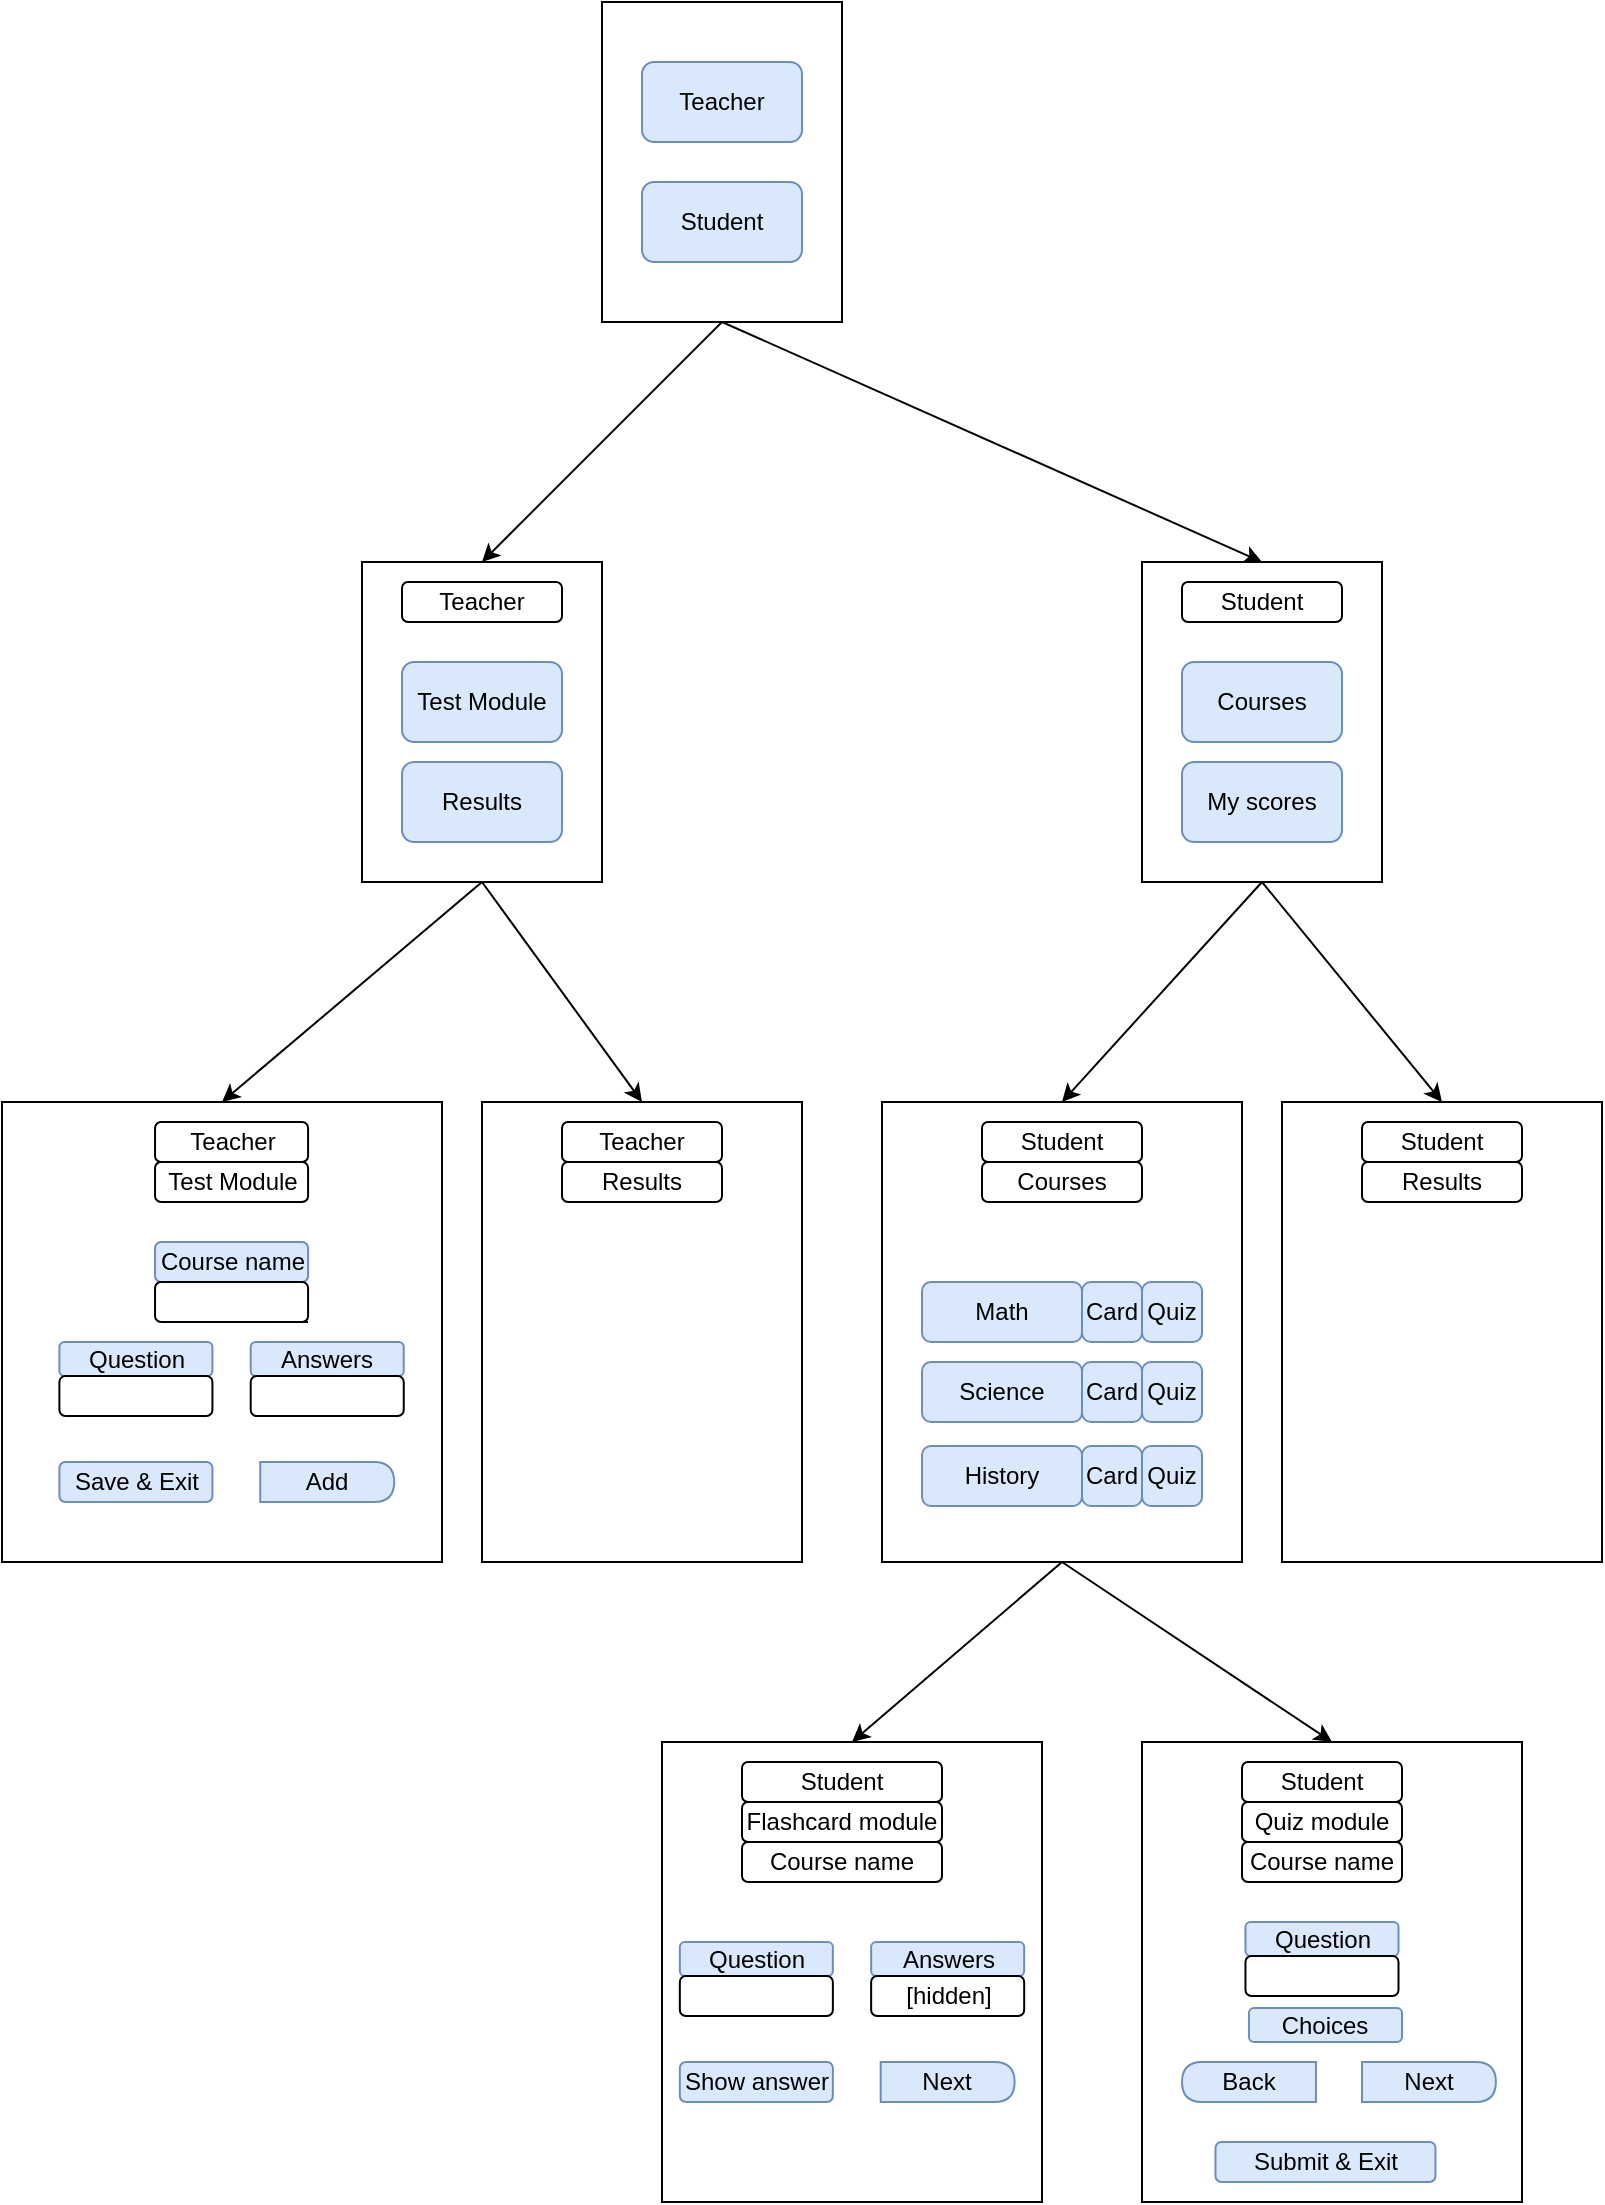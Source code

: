 <mxfile version="14.4.3" type="github">
  <diagram id="hvX6cJB68AbvuT4Z8Mye" name="Page-1">
    <mxGraphModel dx="899" dy="473" grid="1" gridSize="10" guides="1" tooltips="1" connect="1" arrows="1" fold="1" page="1" pageScale="1" pageWidth="827" pageHeight="1169" math="0" shadow="0">
      <root>
        <mxCell id="0" />
        <mxCell id="1" parent="0" />
        <mxCell id="MxpjGIcNitxCNoVR-P4U-1" value="" style="rounded=0;whiteSpace=wrap;html=1;" parent="1" vertex="1">
          <mxGeometry x="310" y="50" width="120" height="160" as="geometry" />
        </mxCell>
        <mxCell id="MxpjGIcNitxCNoVR-P4U-2" value="" style="endArrow=classic;html=1;exitX=0.5;exitY=1;exitDx=0;exitDy=0;entryX=0.5;entryY=0;entryDx=0;entryDy=0;" parent="1" source="MxpjGIcNitxCNoVR-P4U-1" target="MxpjGIcNitxCNoVR-P4U-30" edge="1">
          <mxGeometry width="50" height="50" relative="1" as="geometry">
            <mxPoint x="290" y="370" as="sourcePoint" />
            <mxPoint x="480" y="320" as="targetPoint" />
          </mxGeometry>
        </mxCell>
        <mxCell id="MxpjGIcNitxCNoVR-P4U-3" value="" style="endArrow=classic;html=1;exitX=0.5;exitY=1;exitDx=0;exitDy=0;entryX=0.5;entryY=0;entryDx=0;entryDy=0;" parent="1" source="MxpjGIcNitxCNoVR-P4U-1" target="MxpjGIcNitxCNoVR-P4U-6" edge="1">
          <mxGeometry width="50" height="50" relative="1" as="geometry">
            <mxPoint x="380" y="220" as="sourcePoint" />
            <mxPoint x="270" y="320" as="targetPoint" />
          </mxGeometry>
        </mxCell>
        <mxCell id="MxpjGIcNitxCNoVR-P4U-4" value="Teacher" style="rounded=1;whiteSpace=wrap;html=1;fillColor=#dae8fc;strokeColor=#6c8ebf;" parent="1" vertex="1">
          <mxGeometry x="330" y="80" width="80" height="40" as="geometry" />
        </mxCell>
        <mxCell id="MxpjGIcNitxCNoVR-P4U-5" value="Student" style="rounded=1;whiteSpace=wrap;html=1;fillColor=#dae8fc;strokeColor=#6c8ebf;" parent="1" vertex="1">
          <mxGeometry x="330" y="140" width="80" height="40" as="geometry" />
        </mxCell>
        <mxCell id="MxpjGIcNitxCNoVR-P4U-6" value="" style="rounded=0;whiteSpace=wrap;html=1;" parent="1" vertex="1">
          <mxGeometry x="190" y="330" width="120" height="160" as="geometry" />
        </mxCell>
        <mxCell id="MxpjGIcNitxCNoVR-P4U-7" value="Teacher" style="rounded=1;whiteSpace=wrap;html=1;" parent="1" vertex="1">
          <mxGeometry x="210" y="340" width="80" height="20" as="geometry" />
        </mxCell>
        <mxCell id="MxpjGIcNitxCNoVR-P4U-8" value="Test Module" style="rounded=1;whiteSpace=wrap;html=1;fillColor=#dae8fc;strokeColor=#6c8ebf;" parent="1" vertex="1">
          <mxGeometry x="210" y="380" width="80" height="40" as="geometry" />
        </mxCell>
        <mxCell id="MxpjGIcNitxCNoVR-P4U-9" value="Results" style="rounded=1;whiteSpace=wrap;html=1;fillColor=#dae8fc;strokeColor=#6c8ebf;" parent="1" vertex="1">
          <mxGeometry x="210" y="430" width="80" height="40" as="geometry" />
        </mxCell>
        <mxCell id="MxpjGIcNitxCNoVR-P4U-10" value="" style="endArrow=classic;html=1;exitX=0.5;exitY=1;exitDx=0;exitDy=0;entryX=0.5;entryY=0;entryDx=0;entryDy=0;" parent="1" source="MxpjGIcNitxCNoVR-P4U-6" target="MxpjGIcNitxCNoVR-P4U-13" edge="1">
          <mxGeometry width="50" height="50" relative="1" as="geometry">
            <mxPoint x="250" y="525" as="sourcePoint" />
            <mxPoint x="180" y="590" as="targetPoint" />
          </mxGeometry>
        </mxCell>
        <mxCell id="MxpjGIcNitxCNoVR-P4U-11" value="" style="endArrow=classic;html=1;exitX=0.5;exitY=1;exitDx=0;exitDy=0;entryX=0.5;entryY=0;entryDx=0;entryDy=0;" parent="1" source="MxpjGIcNitxCNoVR-P4U-6" target="MxpjGIcNitxCNoVR-P4U-26" edge="1">
          <mxGeometry width="50" height="50" relative="1" as="geometry">
            <mxPoint x="260" y="500" as="sourcePoint" />
            <mxPoint x="225" y="610" as="targetPoint" />
          </mxGeometry>
        </mxCell>
        <mxCell id="MxpjGIcNitxCNoVR-P4U-12" value="" style="group" parent="1" vertex="1" connectable="0">
          <mxGeometry x="10" y="600" width="220" height="230" as="geometry" />
        </mxCell>
        <mxCell id="MxpjGIcNitxCNoVR-P4U-13" value="" style="rounded=0;whiteSpace=wrap;html=1;" parent="MxpjGIcNitxCNoVR-P4U-12" vertex="1">
          <mxGeometry width="220" height="230" as="geometry" />
        </mxCell>
        <mxCell id="MxpjGIcNitxCNoVR-P4U-14" value="Teacher" style="rounded=1;whiteSpace=wrap;html=1;" parent="MxpjGIcNitxCNoVR-P4U-12" vertex="1">
          <mxGeometry x="76.522" y="10" width="76.522" height="20" as="geometry" />
        </mxCell>
        <mxCell id="MxpjGIcNitxCNoVR-P4U-15" style="edgeStyle=orthogonalEdgeStyle;rounded=0;orthogonalLoop=1;jettySize=auto;html=1;exitX=1;exitY=0;exitDx=0;exitDy=0;fontSize=8;" parent="MxpjGIcNitxCNoVR-P4U-12" edge="1">
          <mxGeometry relative="1" as="geometry">
            <mxPoint x="153.043" y="110" as="sourcePoint" />
            <mxPoint x="148.261" y="90" as="targetPoint" />
          </mxGeometry>
        </mxCell>
        <mxCell id="MxpjGIcNitxCNoVR-P4U-16" value="Question" style="rounded=1;whiteSpace=wrap;html=1;fillColor=#dae8fc;strokeColor=#6c8ebf;" parent="MxpjGIcNitxCNoVR-P4U-12" vertex="1">
          <mxGeometry x="28.696" y="120" width="76.522" height="17" as="geometry" />
        </mxCell>
        <mxCell id="MxpjGIcNitxCNoVR-P4U-17" value="Test Module" style="rounded=1;whiteSpace=wrap;html=1;" parent="MxpjGIcNitxCNoVR-P4U-12" vertex="1">
          <mxGeometry x="76.522" y="30" width="76.522" height="20" as="geometry" />
        </mxCell>
        <mxCell id="MxpjGIcNitxCNoVR-P4U-18" value="Course name" style="rounded=1;whiteSpace=wrap;html=1;fillColor=#dae8fc;strokeColor=#6c8ebf;" parent="MxpjGIcNitxCNoVR-P4U-12" vertex="1">
          <mxGeometry x="76.522" y="70" width="76.522" height="20" as="geometry" />
        </mxCell>
        <mxCell id="MxpjGIcNitxCNoVR-P4U-19" value="" style="rounded=1;whiteSpace=wrap;html=1;" parent="MxpjGIcNitxCNoVR-P4U-12" vertex="1">
          <mxGeometry x="76.522" y="90" width="76.522" height="20" as="geometry" />
        </mxCell>
        <mxCell id="MxpjGIcNitxCNoVR-P4U-20" value="" style="rounded=1;whiteSpace=wrap;html=1;" parent="MxpjGIcNitxCNoVR-P4U-12" vertex="1">
          <mxGeometry x="28.696" y="137" width="76.522" height="20" as="geometry" />
        </mxCell>
        <mxCell id="MxpjGIcNitxCNoVR-P4U-21" value="Answers" style="rounded=1;whiteSpace=wrap;html=1;fillColor=#dae8fc;strokeColor=#6c8ebf;" parent="MxpjGIcNitxCNoVR-P4U-12" vertex="1">
          <mxGeometry x="124.348" y="120" width="76.522" height="17" as="geometry" />
        </mxCell>
        <mxCell id="MxpjGIcNitxCNoVR-P4U-22" value="" style="rounded=1;whiteSpace=wrap;html=1;" parent="MxpjGIcNitxCNoVR-P4U-12" vertex="1">
          <mxGeometry x="124.348" y="137" width="76.522" height="20" as="geometry" />
        </mxCell>
        <mxCell id="MxpjGIcNitxCNoVR-P4U-23" value="Add" style="shape=delay;whiteSpace=wrap;html=1;fontSize=12;fillColor=#dae8fc;strokeColor=#6c8ebf;" parent="MxpjGIcNitxCNoVR-P4U-12" vertex="1">
          <mxGeometry x="129.13" y="180" width="66.957" height="20" as="geometry" />
        </mxCell>
        <mxCell id="MxpjGIcNitxCNoVR-P4U-24" value="Save &amp;amp; Exit" style="rounded=1;whiteSpace=wrap;html=1;fillColor=#dae8fc;strokeColor=#6c8ebf;" parent="MxpjGIcNitxCNoVR-P4U-12" vertex="1">
          <mxGeometry x="28.696" y="180" width="76.522" height="20" as="geometry" />
        </mxCell>
        <mxCell id="MxpjGIcNitxCNoVR-P4U-25" value="" style="group" parent="1" vertex="1" connectable="0">
          <mxGeometry x="250" y="600" width="160" height="230" as="geometry" />
        </mxCell>
        <mxCell id="MxpjGIcNitxCNoVR-P4U-26" value="" style="rounded=0;whiteSpace=wrap;html=1;" parent="MxpjGIcNitxCNoVR-P4U-25" vertex="1">
          <mxGeometry width="160" height="230" as="geometry" />
        </mxCell>
        <mxCell id="MxpjGIcNitxCNoVR-P4U-27" value="Teacher" style="rounded=1;whiteSpace=wrap;html=1;" parent="MxpjGIcNitxCNoVR-P4U-25" vertex="1">
          <mxGeometry x="40" y="10" width="80" height="20" as="geometry" />
        </mxCell>
        <mxCell id="MxpjGIcNitxCNoVR-P4U-28" value="Results" style="rounded=1;whiteSpace=wrap;html=1;" parent="MxpjGIcNitxCNoVR-P4U-25" vertex="1">
          <mxGeometry x="40" y="30" width="80" height="20" as="geometry" />
        </mxCell>
        <mxCell id="MxpjGIcNitxCNoVR-P4U-29" value="" style="group" parent="1" vertex="1" connectable="0">
          <mxGeometry x="580" y="330" width="120" height="160" as="geometry" />
        </mxCell>
        <mxCell id="MxpjGIcNitxCNoVR-P4U-30" value="" style="rounded=0;whiteSpace=wrap;html=1;" parent="MxpjGIcNitxCNoVR-P4U-29" vertex="1">
          <mxGeometry width="120" height="160" as="geometry" />
        </mxCell>
        <mxCell id="MxpjGIcNitxCNoVR-P4U-31" value="Student" style="rounded=1;whiteSpace=wrap;html=1;" parent="MxpjGIcNitxCNoVR-P4U-29" vertex="1">
          <mxGeometry x="20" y="10" width="80" height="20" as="geometry" />
        </mxCell>
        <mxCell id="MxpjGIcNitxCNoVR-P4U-32" value="Courses" style="rounded=1;whiteSpace=wrap;html=1;fillColor=#dae8fc;strokeColor=#6c8ebf;" parent="MxpjGIcNitxCNoVR-P4U-29" vertex="1">
          <mxGeometry x="20" y="50" width="80" height="40" as="geometry" />
        </mxCell>
        <mxCell id="MxpjGIcNitxCNoVR-P4U-33" value="My scores" style="rounded=1;whiteSpace=wrap;html=1;fillColor=#dae8fc;strokeColor=#6c8ebf;" parent="MxpjGIcNitxCNoVR-P4U-29" vertex="1">
          <mxGeometry x="20" y="100" width="80" height="40" as="geometry" />
        </mxCell>
        <mxCell id="MxpjGIcNitxCNoVR-P4U-34" value="" style="group" parent="1" vertex="1" connectable="0">
          <mxGeometry x="650" y="600" width="160" height="230" as="geometry" />
        </mxCell>
        <mxCell id="MxpjGIcNitxCNoVR-P4U-35" value="" style="rounded=0;whiteSpace=wrap;html=1;" parent="MxpjGIcNitxCNoVR-P4U-34" vertex="1">
          <mxGeometry width="160" height="230" as="geometry" />
        </mxCell>
        <mxCell id="MxpjGIcNitxCNoVR-P4U-36" value="Student" style="rounded=1;whiteSpace=wrap;html=1;" parent="MxpjGIcNitxCNoVR-P4U-34" vertex="1">
          <mxGeometry x="40" y="10" width="80" height="20" as="geometry" />
        </mxCell>
        <mxCell id="MxpjGIcNitxCNoVR-P4U-37" value="Results" style="rounded=1;whiteSpace=wrap;html=1;" parent="MxpjGIcNitxCNoVR-P4U-34" vertex="1">
          <mxGeometry x="40" y="30" width="80" height="20" as="geometry" />
        </mxCell>
        <mxCell id="MxpjGIcNitxCNoVR-P4U-38" value="" style="endArrow=classic;html=1;exitX=0.5;exitY=1;exitDx=0;exitDy=0;entryX=0.5;entryY=0;entryDx=0;entryDy=0;" parent="1" source="MxpjGIcNitxCNoVR-P4U-30" target="MxpjGIcNitxCNoVR-P4U-35" edge="1">
          <mxGeometry width="50" height="50" relative="1" as="geometry">
            <mxPoint x="670" y="490" as="sourcePoint" />
            <mxPoint x="750" y="600" as="targetPoint" />
          </mxGeometry>
        </mxCell>
        <mxCell id="MxpjGIcNitxCNoVR-P4U-39" value="" style="endArrow=classic;html=1;exitX=0.5;exitY=1;exitDx=0;exitDy=0;entryX=0.5;entryY=0;entryDx=0;entryDy=0;" parent="1" source="MxpjGIcNitxCNoVR-P4U-30" target="MxpjGIcNitxCNoVR-P4U-40" edge="1">
          <mxGeometry width="50" height="50" relative="1" as="geometry">
            <mxPoint x="570" y="500" as="sourcePoint" />
            <mxPoint x="650" y="610" as="targetPoint" />
          </mxGeometry>
        </mxCell>
        <mxCell id="MxpjGIcNitxCNoVR-P4U-40" value="" style="rounded=0;whiteSpace=wrap;html=1;" parent="1" vertex="1">
          <mxGeometry x="450" y="600" width="180" height="230" as="geometry" />
        </mxCell>
        <mxCell id="MxpjGIcNitxCNoVR-P4U-41" value="Math" style="rounded=1;whiteSpace=wrap;html=1;fillColor=#dae8fc;strokeColor=#6c8ebf;" parent="1" vertex="1">
          <mxGeometry x="470" y="690" width="80" height="30" as="geometry" />
        </mxCell>
        <mxCell id="MxpjGIcNitxCNoVR-P4U-42" value="Science" style="rounded=1;whiteSpace=wrap;html=1;fillColor=#dae8fc;strokeColor=#6c8ebf;" parent="1" vertex="1">
          <mxGeometry x="470" y="730" width="80" height="30" as="geometry" />
        </mxCell>
        <mxCell id="MxpjGIcNitxCNoVR-P4U-43" value="History" style="rounded=1;whiteSpace=wrap;html=1;fillColor=#dae8fc;strokeColor=#6c8ebf;" parent="1" vertex="1">
          <mxGeometry x="470" y="772" width="80" height="30" as="geometry" />
        </mxCell>
        <mxCell id="MxpjGIcNitxCNoVR-P4U-44" value="Student" style="rounded=1;whiteSpace=wrap;html=1;" parent="1" vertex="1">
          <mxGeometry x="500" y="610" width="80" height="20" as="geometry" />
        </mxCell>
        <mxCell id="MxpjGIcNitxCNoVR-P4U-45" value="Courses" style="rounded=1;whiteSpace=wrap;html=1;" parent="1" vertex="1">
          <mxGeometry x="500" y="630" width="80" height="20" as="geometry" />
        </mxCell>
        <mxCell id="MxpjGIcNitxCNoVR-P4U-46" value="Card" style="rounded=1;whiteSpace=wrap;html=1;fillColor=#dae8fc;strokeColor=#6c8ebf;" parent="1" vertex="1">
          <mxGeometry x="550" y="690" width="30" height="30" as="geometry" />
        </mxCell>
        <mxCell id="MxpjGIcNitxCNoVR-P4U-47" value="Quiz" style="rounded=1;whiteSpace=wrap;html=1;fillColor=#dae8fc;strokeColor=#6c8ebf;" parent="1" vertex="1">
          <mxGeometry x="580" y="690" width="30" height="30" as="geometry" />
        </mxCell>
        <mxCell id="MxpjGIcNitxCNoVR-P4U-48" value="Card" style="rounded=1;whiteSpace=wrap;html=1;fillColor=#dae8fc;strokeColor=#6c8ebf;" parent="1" vertex="1">
          <mxGeometry x="550" y="730" width="30" height="30" as="geometry" />
        </mxCell>
        <mxCell id="MxpjGIcNitxCNoVR-P4U-49" value="Quiz" style="rounded=1;whiteSpace=wrap;html=1;fillColor=#dae8fc;strokeColor=#6c8ebf;" parent="1" vertex="1">
          <mxGeometry x="580" y="730" width="30" height="30" as="geometry" />
        </mxCell>
        <mxCell id="MxpjGIcNitxCNoVR-P4U-50" value="Card" style="rounded=1;whiteSpace=wrap;html=1;fillColor=#dae8fc;strokeColor=#6c8ebf;" parent="1" vertex="1">
          <mxGeometry x="550" y="772" width="30" height="30" as="geometry" />
        </mxCell>
        <mxCell id="MxpjGIcNitxCNoVR-P4U-51" value="Quiz" style="rounded=1;whiteSpace=wrap;html=1;fillColor=#dae8fc;strokeColor=#6c8ebf;" parent="1" vertex="1">
          <mxGeometry x="580" y="772" width="30" height="30" as="geometry" />
        </mxCell>
        <mxCell id="MxpjGIcNitxCNoVR-P4U-52" value="" style="group" parent="1" vertex="1" connectable="0">
          <mxGeometry x="340" y="920" width="190" height="230" as="geometry" />
        </mxCell>
        <mxCell id="MxpjGIcNitxCNoVR-P4U-53" value="" style="rounded=0;whiteSpace=wrap;html=1;" parent="MxpjGIcNitxCNoVR-P4U-52" vertex="1">
          <mxGeometry width="190" height="230" as="geometry" />
        </mxCell>
        <mxCell id="MxpjGIcNitxCNoVR-P4U-54" value="Student" style="rounded=1;whiteSpace=wrap;html=1;" parent="MxpjGIcNitxCNoVR-P4U-52" vertex="1">
          <mxGeometry x="40" y="10" width="100" height="20" as="geometry" />
        </mxCell>
        <mxCell id="MxpjGIcNitxCNoVR-P4U-55" value="Flashcard module" style="rounded=1;whiteSpace=wrap;html=1;" parent="MxpjGIcNitxCNoVR-P4U-52" vertex="1">
          <mxGeometry x="40" y="30" width="100" height="20" as="geometry" />
        </mxCell>
        <mxCell id="MxpjGIcNitxCNoVR-P4U-56" value="Question" style="rounded=1;whiteSpace=wrap;html=1;fillColor=#dae8fc;strokeColor=#6c8ebf;" parent="MxpjGIcNitxCNoVR-P4U-52" vertex="1">
          <mxGeometry x="8.916" y="100" width="76.522" height="17" as="geometry" />
        </mxCell>
        <mxCell id="MxpjGIcNitxCNoVR-P4U-57" value="" style="rounded=1;whiteSpace=wrap;html=1;" parent="MxpjGIcNitxCNoVR-P4U-52" vertex="1">
          <mxGeometry x="8.916" y="117" width="76.522" height="20" as="geometry" />
        </mxCell>
        <mxCell id="MxpjGIcNitxCNoVR-P4U-58" value="Answers" style="rounded=1;whiteSpace=wrap;html=1;fillColor=#dae8fc;strokeColor=#6c8ebf;" parent="MxpjGIcNitxCNoVR-P4U-52" vertex="1">
          <mxGeometry x="104.568" y="100" width="76.522" height="17" as="geometry" />
        </mxCell>
        <mxCell id="MxpjGIcNitxCNoVR-P4U-59" value="[hidden]" style="rounded=1;whiteSpace=wrap;html=1;" parent="MxpjGIcNitxCNoVR-P4U-52" vertex="1">
          <mxGeometry x="104.568" y="117" width="76.522" height="20" as="geometry" />
        </mxCell>
        <mxCell id="MxpjGIcNitxCNoVR-P4U-60" value="Next" style="shape=delay;whiteSpace=wrap;html=1;fontSize=12;fillColor=#dae8fc;strokeColor=#6c8ebf;" parent="MxpjGIcNitxCNoVR-P4U-52" vertex="1">
          <mxGeometry x="109.35" y="160" width="66.957" height="20" as="geometry" />
        </mxCell>
        <mxCell id="MxpjGIcNitxCNoVR-P4U-61" value="Show answer" style="rounded=1;whiteSpace=wrap;html=1;fillColor=#dae8fc;strokeColor=#6c8ebf;" parent="MxpjGIcNitxCNoVR-P4U-52" vertex="1">
          <mxGeometry x="8.916" y="160" width="76.522" height="20" as="geometry" />
        </mxCell>
        <mxCell id="MxpjGIcNitxCNoVR-P4U-62" value="Course name" style="rounded=1;whiteSpace=wrap;html=1;" parent="MxpjGIcNitxCNoVR-P4U-52" vertex="1">
          <mxGeometry x="40" y="50" width="100" height="20" as="geometry" />
        </mxCell>
        <mxCell id="MxpjGIcNitxCNoVR-P4U-63" value="" style="group" parent="1" vertex="1" connectable="0">
          <mxGeometry x="580" y="920" width="190" height="230" as="geometry" />
        </mxCell>
        <mxCell id="MxpjGIcNitxCNoVR-P4U-64" value="" style="rounded=0;whiteSpace=wrap;html=1;" parent="MxpjGIcNitxCNoVR-P4U-63" vertex="1">
          <mxGeometry width="190" height="230" as="geometry" />
        </mxCell>
        <mxCell id="MxpjGIcNitxCNoVR-P4U-65" value="Student" style="rounded=1;whiteSpace=wrap;html=1;" parent="MxpjGIcNitxCNoVR-P4U-63" vertex="1">
          <mxGeometry x="50" y="10" width="80" height="20" as="geometry" />
        </mxCell>
        <mxCell id="MxpjGIcNitxCNoVR-P4U-66" value="Quiz module" style="rounded=1;whiteSpace=wrap;html=1;" parent="MxpjGIcNitxCNoVR-P4U-63" vertex="1">
          <mxGeometry x="50" y="30" width="80" height="20" as="geometry" />
        </mxCell>
        <mxCell id="MxpjGIcNitxCNoVR-P4U-67" value="Question" style="rounded=1;whiteSpace=wrap;html=1;fillColor=#dae8fc;strokeColor=#6c8ebf;" parent="MxpjGIcNitxCNoVR-P4U-63" vertex="1">
          <mxGeometry x="51.736" y="90" width="76.522" height="17" as="geometry" />
        </mxCell>
        <mxCell id="MxpjGIcNitxCNoVR-P4U-68" value="" style="rounded=1;whiteSpace=wrap;html=1;" parent="MxpjGIcNitxCNoVR-P4U-63" vertex="1">
          <mxGeometry x="51.736" y="107" width="76.522" height="20" as="geometry" />
        </mxCell>
        <mxCell id="MxpjGIcNitxCNoVR-P4U-69" value="Next" style="shape=delay;whiteSpace=wrap;html=1;fontSize=12;fillColor=#dae8fc;strokeColor=#6c8ebf;" parent="MxpjGIcNitxCNoVR-P4U-63" vertex="1">
          <mxGeometry x="110.0" y="160" width="66.957" height="20" as="geometry" />
        </mxCell>
        <mxCell id="MxpjGIcNitxCNoVR-P4U-70" value="Submit &amp;amp; Exit" style="rounded=1;whiteSpace=wrap;html=1;fillColor=#dae8fc;strokeColor=#6c8ebf;" parent="MxpjGIcNitxCNoVR-P4U-63" vertex="1">
          <mxGeometry x="36.74" y="200" width="110" height="20" as="geometry" />
        </mxCell>
        <mxCell id="MxpjGIcNitxCNoVR-P4U-71" value="Course name" style="rounded=1;whiteSpace=wrap;html=1;" parent="MxpjGIcNitxCNoVR-P4U-63" vertex="1">
          <mxGeometry x="50" y="50" width="80" height="20" as="geometry" />
        </mxCell>
        <mxCell id="MxpjGIcNitxCNoVR-P4U-72" value="Choices" style="rounded=1;whiteSpace=wrap;html=1;fillColor=#dae8fc;strokeColor=#6c8ebf;" parent="MxpjGIcNitxCNoVR-P4U-63" vertex="1">
          <mxGeometry x="53.478" y="133" width="76.522" height="17" as="geometry" />
        </mxCell>
        <mxCell id="MxpjGIcNitxCNoVR-P4U-73" value="Back" style="shape=delay;whiteSpace=wrap;html=1;fontSize=12;fillColor=#dae8fc;strokeColor=#6c8ebf;flipH=1;" parent="MxpjGIcNitxCNoVR-P4U-63" vertex="1">
          <mxGeometry x="20.0" y="160" width="66.957" height="20" as="geometry" />
        </mxCell>
        <mxCell id="MxpjGIcNitxCNoVR-P4U-74" value="" style="endArrow=classic;html=1;exitX=0.5;exitY=1;exitDx=0;exitDy=0;entryX=0.5;entryY=0;entryDx=0;entryDy=0;" parent="1" source="MxpjGIcNitxCNoVR-P4U-40" target="MxpjGIcNitxCNoVR-P4U-64" edge="1">
          <mxGeometry width="50" height="50" relative="1" as="geometry">
            <mxPoint x="720" y="840" as="sourcePoint" />
            <mxPoint x="800" y="950" as="targetPoint" />
          </mxGeometry>
        </mxCell>
        <mxCell id="MxpjGIcNitxCNoVR-P4U-75" value="" style="endArrow=classic;html=1;exitX=0.5;exitY=1;exitDx=0;exitDy=0;entryX=0.5;entryY=0;entryDx=0;entryDy=0;" parent="1" source="MxpjGIcNitxCNoVR-P4U-40" target="MxpjGIcNitxCNoVR-P4U-53" edge="1">
          <mxGeometry width="50" height="50" relative="1" as="geometry">
            <mxPoint x="550" y="840" as="sourcePoint" />
            <mxPoint x="625" y="910" as="targetPoint" />
          </mxGeometry>
        </mxCell>
      </root>
    </mxGraphModel>
  </diagram>
</mxfile>
